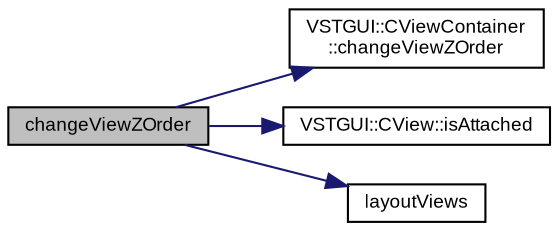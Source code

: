 digraph "changeViewZOrder"
{
  bgcolor="transparent";
  edge [fontname="Arial",fontsize="9",labelfontname="Arial",labelfontsize="9"];
  node [fontname="Arial",fontsize="9",shape=record];
  rankdir="LR";
  Node1 [label="changeViewZOrder",height=0.2,width=0.4,color="black", fillcolor="grey75", style="filled" fontcolor="black"];
  Node1 -> Node2 [color="midnightblue",fontsize="9",style="solid",fontname="Arial"];
  Node2 [label="VSTGUI::CViewContainer\l::changeViewZOrder",height=0.2,width=0.4,color="black",URL="$class_v_s_t_g_u_i_1_1_c_view_container.html#a060498c49d418ecdbad7c6382d673754",tooltip="change view z order position "];
  Node1 -> Node3 [color="midnightblue",fontsize="9",style="solid",fontname="Arial"];
  Node3 [label="VSTGUI::CView::isAttached",height=0.2,width=0.4,color="black",URL="$class_v_s_t_g_u_i_1_1_c_view.html#a1b7f04ee36bdaecd09a2625370dc90d8",tooltip="is view attached to a parentView "];
  Node1 -> Node4 [color="midnightblue",fontsize="9",style="solid",fontname="Arial"];
  Node4 [label="layoutViews",height=0.2,width=0.4,color="black",URL="$class_v_s_t_g_u_i_1_1_c_auto_layout_container_view.html#aa2e4d4c2b21f4b48545c79f9e166f73a"];
}
